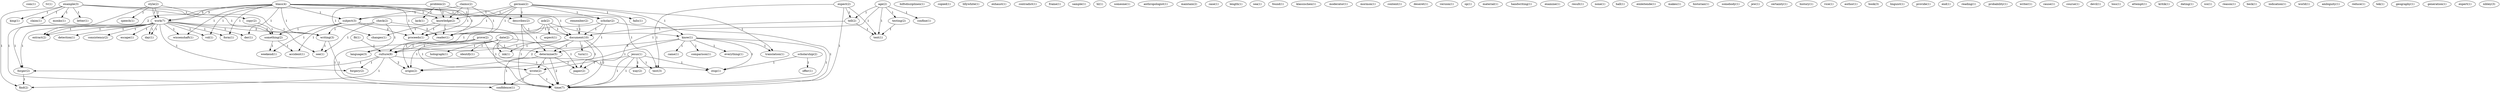digraph G {
  com [ label="com(1)" ];
  tv [ label="tv(1)" ];
  problem [ label="problem(2)" ];
  knowledge [ label="knowledge(2)" ];
  lack [ label="lack(1)" ];
  test [ label="test(3)" ];
  changes [ label="changes(1)" ];
  example [ label="example(3)" ];
  claim [ label="claim(1)" ];
  copy [ label="copy(2)" ];
  monks [ label="monks(1)" ];
  something [ label="something(2)" ];
  letter [ label="letter(1)" ];
  king [ label="king(1)" ];
  document [ label="document(10)" ];
  find [ label="find(2)" ];
  hilfsdisziplinen [ label="hilfsdisziplinen(1)" ];
  copied [ label="copied(1)" ];
  lillywhite [ label="lillywhite(1)" ];
  exhaust [ label="exhaust(1)" ];
  contradict [ label="contradict(1)" ];
  style [ label="style(2)" ];
  speech [ label="speech(1)" ];
  work [ label="work(1)" ];
  work [ label="work(7)" ];
  time [ label="time(7)" ];
  see [ label="see(1)" ];
  claims [ label="claims(2)" ];
  subject [ label="subject(3)" ];
  proceeds [ label="proceeds(1)" ];
  reader [ label="reader(1)" ];
  frame [ label="frame(1)" ];
  sample [ label="sample(1)" ];
  hl [ label="hl(1)" ];
  someone [ label="someone(1)" ];
  anthropologist [ label="anthropologist(1)" ];
  maintain [ label="maintain(2)" ];
  case [ label="case(1)" ];
  ask [ label="ask(2)" ];
  know [ label="know(1)" ];
  culture [ label="culture(8)" ];
  origin [ label="origin(2)" ];
  aspect [ label="aspect(1)" ];
  length [ label="length(1)" ];
  sea [ label="sea(1)" ];
  scholarship [ label="scholarship(2)" ];
  offer [ label="offer(1)" ];
  stop [ label="stop(1)" ];
  found [ label="found(1)" ];
  age [ label="age(2)" ];
  testing [ label="testing(2)" ];
  confine [ label="confine(1)" ];
  tell [ label="tell(2)" ];
  text [ label="text(1)" ];
  paper [ label="paper(2)" ];
  klassischen [ label="klassischen(1)" ];
  german [ label="german(2)" ];
  scholar [ label="scholar(2)" ];
  falls [ label="falls(1)" ];
  describes [ label="describes(2)" ];
  translation [ label="translation(1)" ];
  blass [ label="blass(4)" ];
  form [ label="form(1)" ];
  der [ label="der(1)" ];
  vol [ label="vol(1)" ];
  wissenshaft [ label="wissenshaft(1)" ];
  writing [ label="writing(3)" ];
  extract [ label="extract(2)" ];
  detection [ label="detection(1)" ];
  consistency [ label="consistency(2)" ];
  forgery [ label="forgery(2)" ];
  escape [ label="escape(1)" ];
  forger [ label="forger(2)" ];
  day [ label="day(1)" ];
  moderator [ label="moderator(1)" ];
  mormon [ label="mormon(1)" ];
  accident [ label="accident(1)" ];
  weekend [ label="weekend(1)" ];
  content [ label="content(1)" ];
  deseret [ label="deseret(1)" ];
  prove [ label="prove(2)" ];
  determine [ label="determine(5)" ];
  wrote [ label="wrote(2)" ];
  confidence [ label="confidence(1)" ];
  version [ label="version(1)" ];
  op [ label="op(1)" ];
  material [ label="material(1)" ];
  handwriting [ label="handwriting(1)" ];
  examine [ label="examine(1)" ];
  fit [ label="fit(1)" ];
  came [ label="came(1)" ];
  comparison [ label="comparison(1)" ];
  everything [ label="everything(1)" ];
  result [ label="result(1)" ];
  none [ label="none(1)" ];
  hall [ label="hall(1)" ];
  einleitende [ label="einleitende(1)" ];
  makes [ label="makes(1)" ];
  historian [ label="historian(1)" ];
  check [ label="check(2)" ];
  language [ label="language(3)" ];
  date [ label="date(2)" ];
  holograph [ label="holograph(1)" ];
  identify [ label="identify(1)" ];
  ink [ label="ink(1)" ];
  somebody [ label="somebody(1)" ];
  jew [ label="jew(1)" ];
  certainty [ label="certainty(1)" ];
  history [ label="history(1)" ];
  vice [ label="vice(1)" ];
  author [ label="author(1)" ];
  book [ label="book(3)" ];
  linguist [ label="linguist(1)" ];
  expect [ label="expect(2)" ];
  provide [ label="provide(1)" ];
  end [ label="end(1)" ];
  reading [ label="reading(1)" ];
  probability [ label="probability(1)" ];
  writer [ label="writer(1)" ];
  cause [ label="cause(1)" ];
  course [ label="course(1)" ];
  devil [ label="devil(1)" ];
  loss [ label="loss(1)" ];
  attempt [ label="attempt(1)" ];
  remember [ label="remember(2)" ];
  kritik [ label="kritik(1)" ];
  turn [ label="turn(1)" ];
  dating [ label="dating(1)" ];
  ico [ label="ico(1)" ];
  reason [ label="reason(1)" ];
  fit [ label="fit(1)" ];
  jesus [ label="jesus(1)" ];
  way [ label="way(2)" ];
  beck [ label="beck(1)" ];
  indication [ label="indication(1)" ];
  world [ label="world(1)" ];
  ambiguity [ label="ambiguity(1)" ];
  reduce [ label="reduce(1)" ];
  tek [ label="tek(1)" ];
  geography [ label="geography(1)" ];
  jesus [ label="jesus(1)" ];
  generation [ label="generation(1)" ];
  expert [ label="expert(1)" ];
  nibley [ label="nibley(3)" ];
  problem -> knowledge [ label="1" ];
  problem -> lack [ label="1" ];
  problem -> test [ label="1" ];
  problem -> changes [ label="1" ];
  example -> claim [ label="1" ];
  example -> copy [ label="1" ];
  example -> monks [ label="1" ];
  example -> something [ label="1" ];
  example -> letter [ label="1" ];
  example -> king [ label="1" ];
  example -> document [ label="1" ];
  example -> find [ label="1" ];
  style -> speech [ label="1" ];
  style -> work [ label="1" ];
  style -> work [ label="1" ];
  style -> time [ label="1" ];
  style -> see [ label="1" ];
  copy -> something [ label="1" ];
  claims -> subject [ label="1" ];
  claims -> knowledge [ label="1" ];
  claims -> proceeds [ label="1" ];
  claims -> reader [ label="1" ];
  ask -> know [ label="1" ];
  ask -> culture [ label="1" ];
  ask -> document [ label="1" ];
  ask -> origin [ label="1" ];
  ask -> aspect [ label="1" ];
  scholarship -> offer [ label="1" ];
  scholarship -> stop [ label="1" ];
  age -> testing [ label="1" ];
  age -> confine [ label="1" ];
  age -> tell [ label="1" ];
  age -> text [ label="1" ];
  age -> paper [ label="1" ];
  testing -> text [ label="1" ];
  german -> subject [ label="1" ];
  german -> knowledge [ label="1" ];
  german -> know [ label="1" ];
  german -> proceeds [ label="1" ];
  german -> scholar [ label="1" ];
  german -> falls [ label="1" ];
  german -> reader [ label="1" ];
  german -> describes [ label="1" ];
  german -> translation [ label="1" ];
  blass -> work [ label="3" ];
  blass -> subject [ label="1" ];
  blass -> form [ label="1" ];
  blass -> knowledge [ label="1" ];
  blass -> proceeds [ label="1" ];
  blass -> der [ label="1" ];
  blass -> vol [ label="1" ];
  blass -> wissenshaft [ label="1" ];
  blass -> scholar [ label="1" ];
  blass -> work [ label="3" ];
  blass -> reader [ label="1" ];
  blass -> describes [ label="1" ];
  blass -> writing [ label="1" ];
  blass -> extract [ label="2" ];
  work -> detection [ label="1" ];
  work -> form [ label="1" ];
  work -> consistency [ label="1" ];
  work -> der [ label="1" ];
  work -> vol [ label="1" ];
  work -> forgery [ label="1" ];
  work -> wissenshaft [ label="1" ];
  work -> escape [ label="1" ];
  work -> forger [ label="1" ];
  work -> day [ label="1" ];
  work -> writing [ label="2" ];
  work -> extract [ label="1" ];
  subject -> something [ label="1" ];
  subject -> accident [ label="1" ];
  subject -> proceeds [ label="2" ];
  subject -> reader [ label="2" ];
  subject -> weekend [ label="1" ];
  prove -> culture [ label="1" ];
  prove -> determine [ label="1" ];
  prove -> wrote [ label="1" ];
  prove -> time [ label="1" ];
  prove -> confidence [ label="1" ];
  something -> accident [ label="1" ];
  something -> weekend [ label="1" ];
  knowledge -> proceeds [ label="1" ];
  knowledge -> reader [ label="1" ];
  knowledge -> changes [ label="1" ];
  fit -> culture [ label="1" ];
  know -> came [ label="1" ];
  know -> comparison [ label="1" ];
  know -> culture [ label="3" ];
  know -> everything [ label="1" ];
  know -> translation [ label="1" ];
  know -> origin [ label="1" ];
  know -> stop [ label="1" ];
  know -> time [ label="1" ];
  check -> writing [ label="1" ];
  check -> time [ label="1" ];
  check -> see [ label="1" ];
  check -> language [ label="1" ];
  date -> holograph [ label="1" ];
  date -> culture [ label="1" ];
  date -> identify [ label="1" ];
  date -> origin [ label="1" ];
  date -> ink [ label="1" ];
  date -> paper [ label="1" ];
  culture -> forgery [ label="1" ];
  culture -> forger [ label="1" ];
  culture -> origin [ label="2" ];
  culture -> stop [ label="1" ];
  culture -> find [ label="1" ];
  expect -> tell [ label="1" ];
  expect -> text [ label="1" ];
  expect -> test [ label="1" ];
  expect -> time [ label="1" ];
  scholar -> reader [ label="1" ];
  scholar -> document [ label="1" ];
  scholar -> determine [ label="1" ];
  scholar -> time [ label="1" ];
  tell -> document [ label="1" ];
  tell -> text [ label="1" ];
  work -> forger [ label="1" ];
  work -> day [ label="1" ];
  work -> writing [ label="2" ];
  work -> extract [ label="1" ];
  describes -> document [ label="1" ];
  describes -> determine [ label="1" ];
  describes -> time [ label="1" ];
  remember -> document [ label="1" ];
  document -> origin [ label="2" ];
  document -> determine [ label="2" ];
  document -> ink [ label="1" ];
  document -> time [ label="2" ];
  document -> turn [ label="1" ];
  document -> language [ label="1" ];
  document -> paper [ label="1" ];
  forger -> find [ label="1" ];
  determine -> wrote [ label="1" ];
  determine -> time [ label="2" ];
  determine -> paper [ label="1" ];
  determine -> confidence [ label="1" ];
  jesus -> stop [ label="1" ];
  jesus -> wrote [ label="1" ];
  jesus -> way [ label="1" ];
  jesus -> test [ label="1" ];
  jesus -> time [ label="1" ];
  wrote -> time [ label="1" ];
  wrote -> confidence [ label="1" ];
  writing -> time [ label="1" ];
  writing -> see [ label="1" ];
  jesus -> time [ label="1" ];
}
